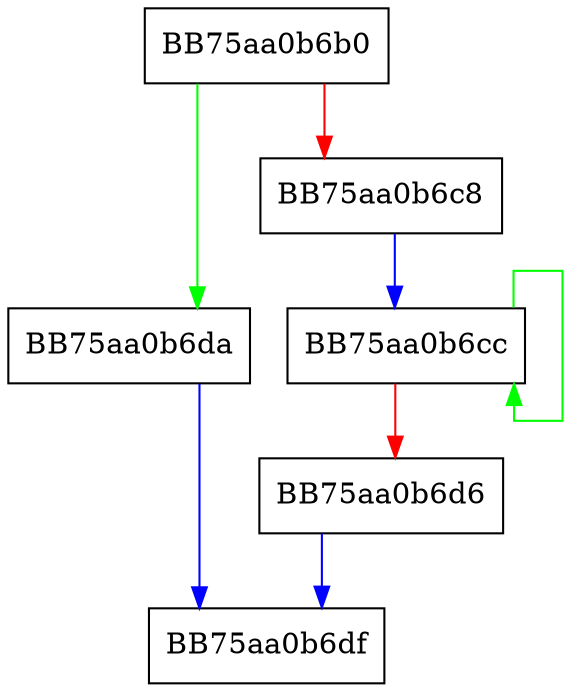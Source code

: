 digraph McTemplateU0s_MPEventWriteTransfer {
  node [shape="box"];
  graph [splines=ortho];
  BB75aa0b6b0 -> BB75aa0b6da [color="green"];
  BB75aa0b6b0 -> BB75aa0b6c8 [color="red"];
  BB75aa0b6c8 -> BB75aa0b6cc [color="blue"];
  BB75aa0b6cc -> BB75aa0b6cc [color="green"];
  BB75aa0b6cc -> BB75aa0b6d6 [color="red"];
  BB75aa0b6d6 -> BB75aa0b6df [color="blue"];
  BB75aa0b6da -> BB75aa0b6df [color="blue"];
}